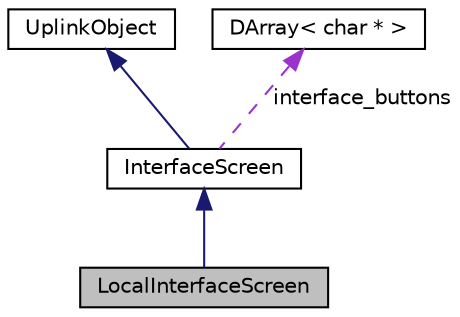 digraph "LocalInterfaceScreen"
{
 // LATEX_PDF_SIZE
  edge [fontname="Helvetica",fontsize="10",labelfontname="Helvetica",labelfontsize="10"];
  node [fontname="Helvetica",fontsize="10",shape=record];
  Node1 [label="LocalInterfaceScreen",height=0.2,width=0.4,color="black", fillcolor="grey75", style="filled", fontcolor="black",tooltip="Screen that provides basic functionality of other screens."];
  Node2 -> Node1 [dir="back",color="midnightblue",fontsize="10",style="solid"];
  Node2 [label="InterfaceScreen",height=0.2,width=0.4,color="black", fillcolor="white", style="filled",URL="$classInterfaceScreen.html",tooltip="InterfaceScreen Class Object."];
  Node3 -> Node2 [dir="back",color="midnightblue",fontsize="10",style="solid"];
  Node3 [label="UplinkObject",height=0.2,width=0.4,color="black", fillcolor="white", style="filled",URL="$classUplinkObject.html",tooltip="UplinkObject base class."];
  Node4 -> Node2 [dir="back",color="darkorchid3",fontsize="10",style="dashed",label=" interface_buttons" ];
  Node4 [label="DArray\< char * \>",height=0.2,width=0.4,color="black", fillcolor="white", style="filled",URL="$classDArray.html",tooltip=" "];
}
